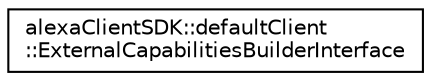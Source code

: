 digraph "Graphical Class Hierarchy"
{
  edge [fontname="Helvetica",fontsize="10",labelfontname="Helvetica",labelfontsize="10"];
  node [fontname="Helvetica",fontsize="10",shape=record];
  rankdir="LR";
  Node0 [label="alexaClientSDK::defaultClient\l::ExternalCapabilitiesBuilderInterface",height=0.2,width=0.4,color="black", fillcolor="white", style="filled",URL="$classalexa_client_s_d_k_1_1default_client_1_1_external_capabilities_builder_interface.html"];
}
